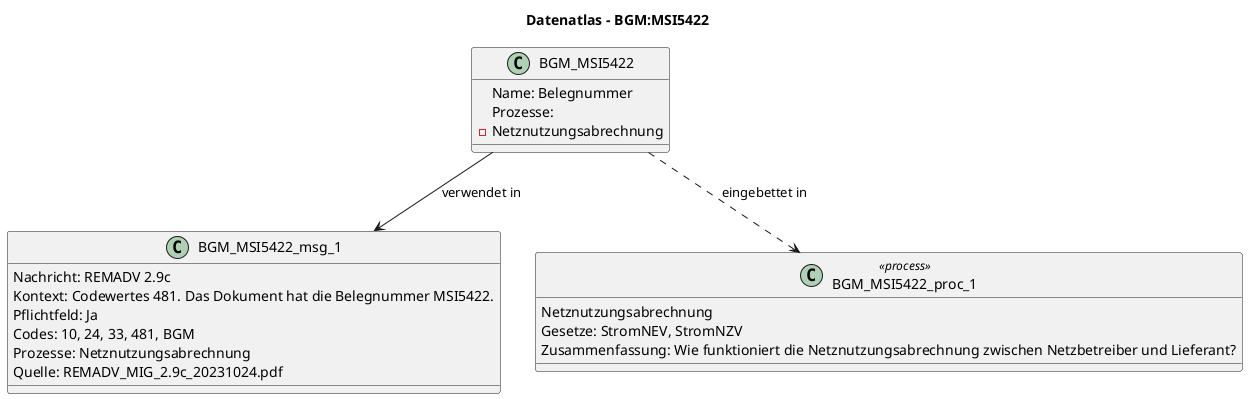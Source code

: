 @startuml
title Datenatlas – BGM:MSI5422
class BGM_MSI5422 {
  Name: Belegnummer
  Prozesse:
    - Netznutzungsabrechnung
}
class BGM_MSI5422_msg_1 {
  Nachricht: REMADV 2.9c
  Kontext: Codewertes 481. Das Dokument hat die Belegnummer MSI5422.
  Pflichtfeld: Ja
  Codes: 10, 24, 33, 481, BGM
  Prozesse: Netznutzungsabrechnung
  Quelle: REMADV_MIG_2.9c_20231024.pdf
}
BGM_MSI5422 --> BGM_MSI5422_msg_1 : verwendet in
class BGM_MSI5422_proc_1 <<process>> {
  Netznutzungsabrechnung
  Gesetze: StromNEV, StromNZV
  Zusammenfassung: Wie funktioniert die Netznutzungsabrechnung zwischen Netzbetreiber und Lieferant?
}
BGM_MSI5422 ..> BGM_MSI5422_proc_1 : eingebettet in
@enduml